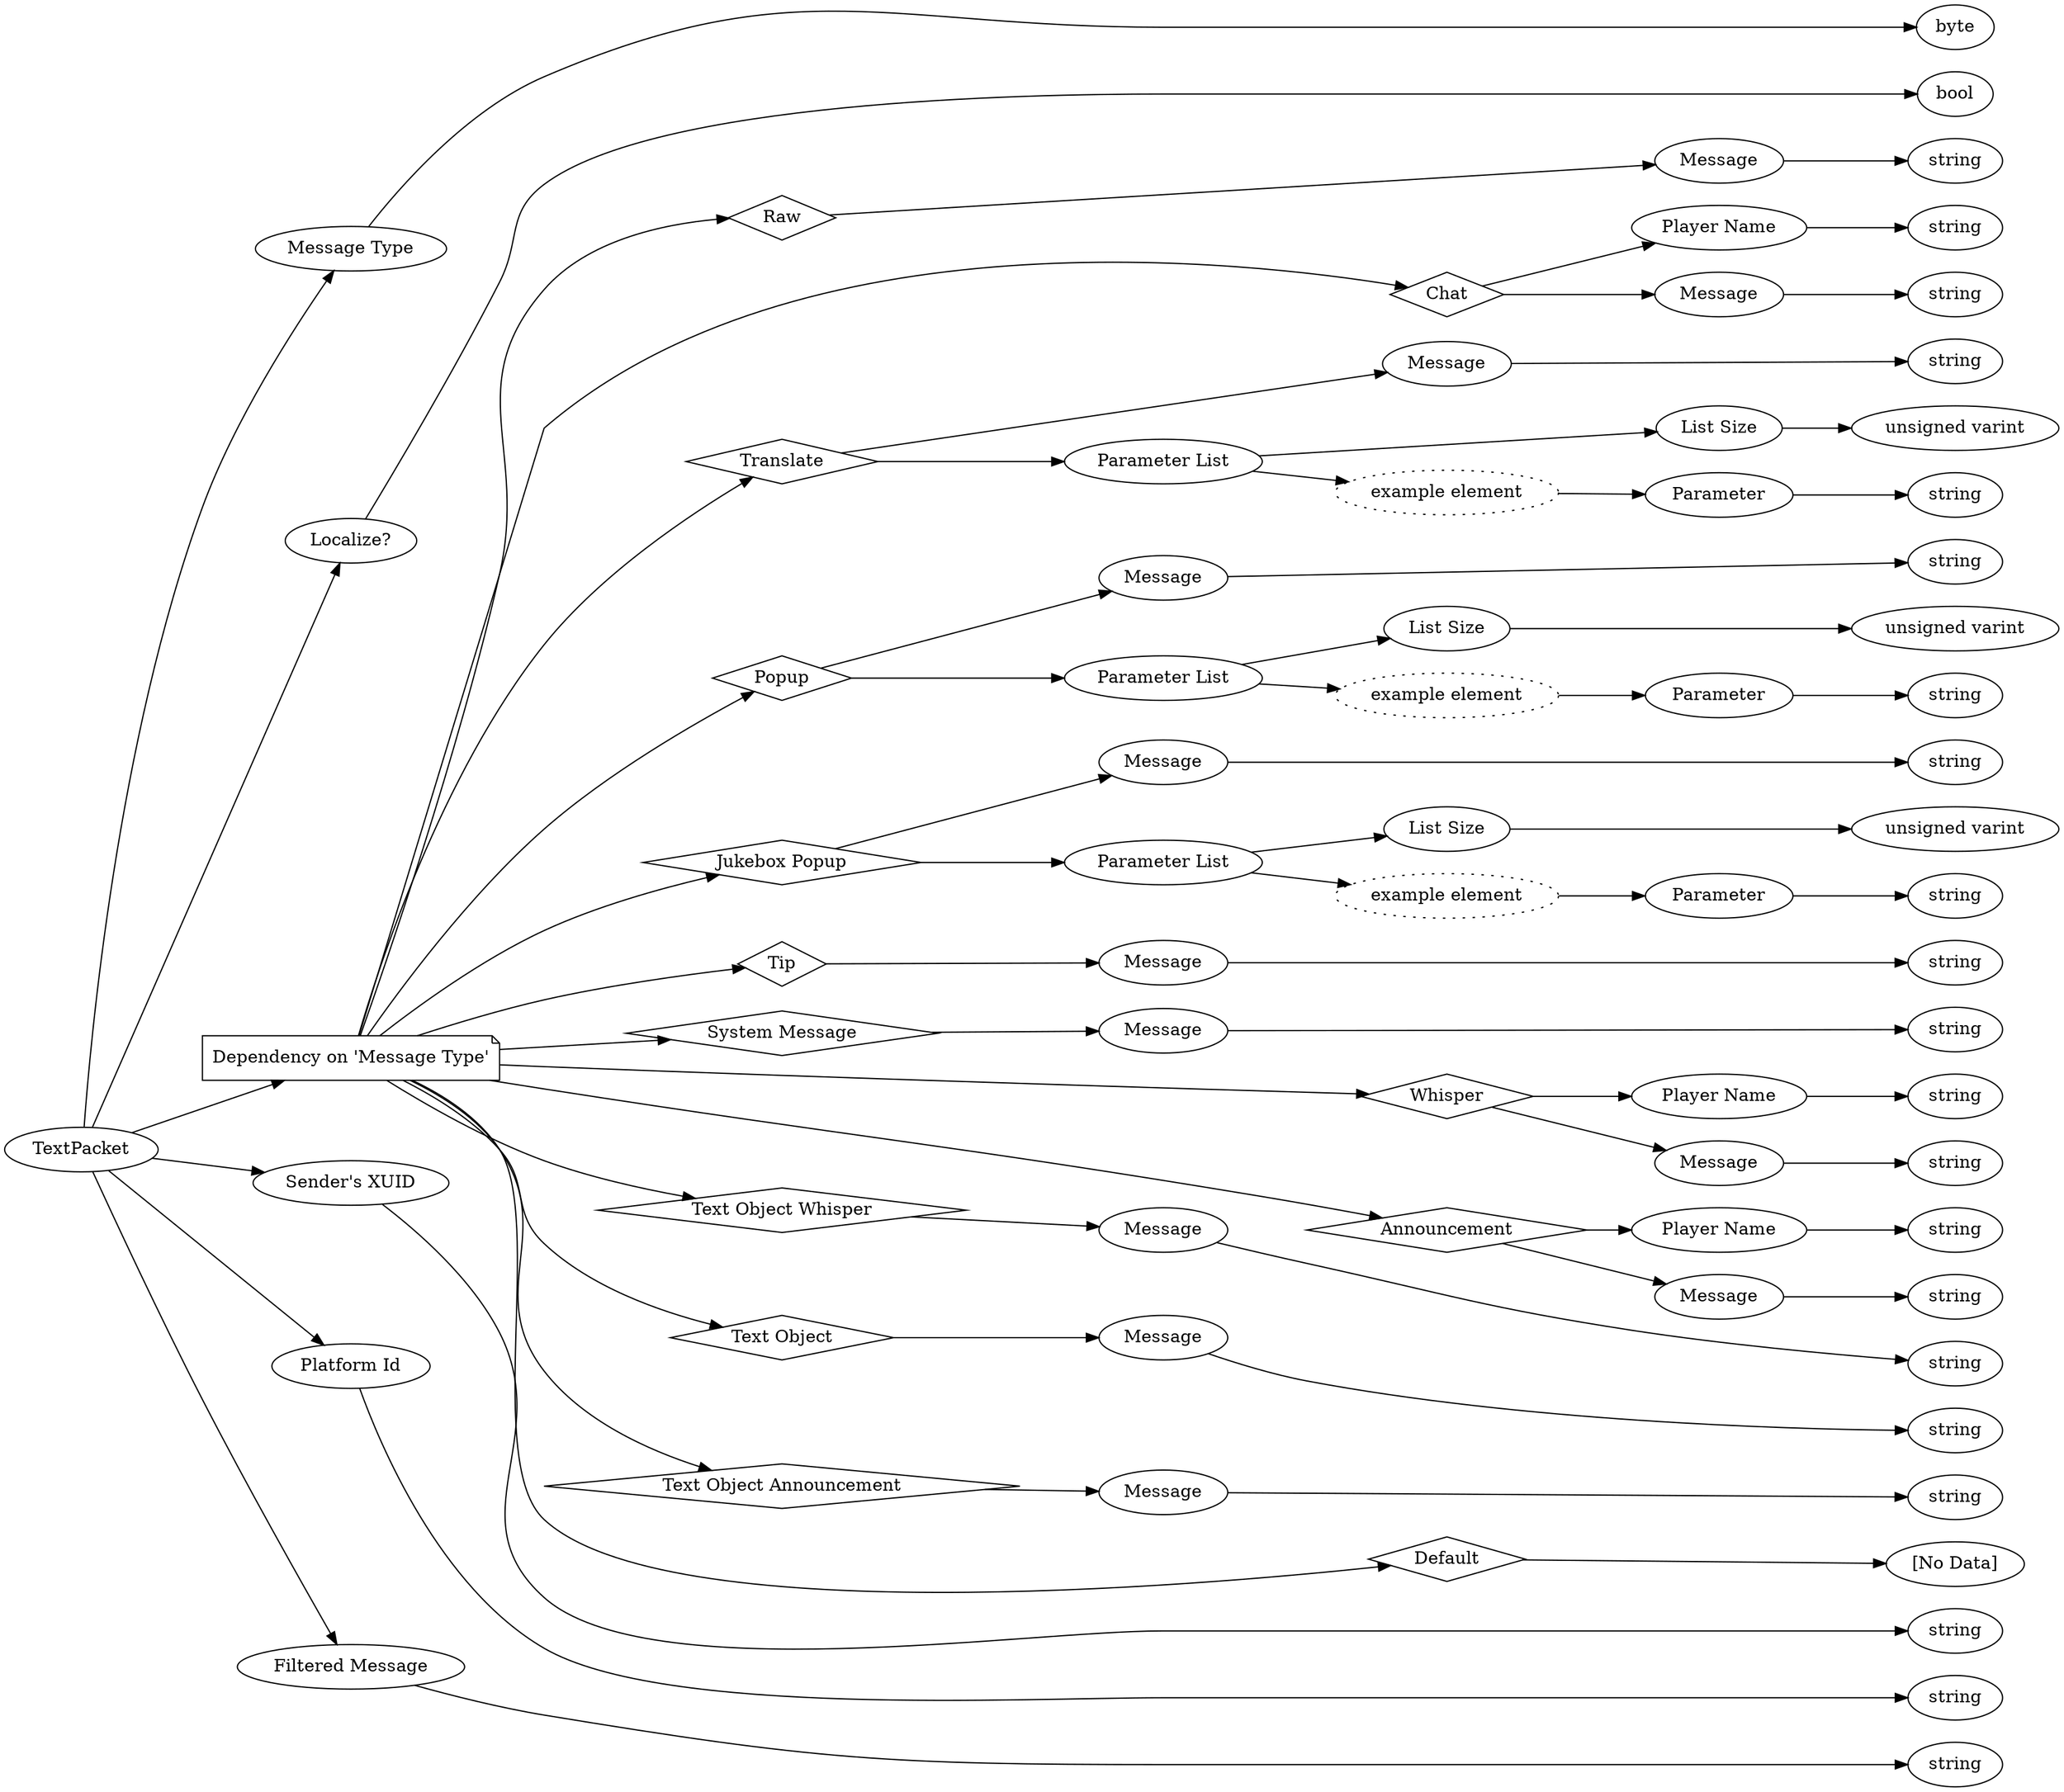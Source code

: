 digraph "TextPacket" {
rankdir = LR
0
0 -> 1
1 -> 2
0 -> 3
3 -> 4
0 -> 5
5 -> 6
6 -> 7
7 -> 8
5 -> 9
9 -> 10
10 -> 11
9 -> 12
12 -> 13
5 -> 14
14 -> 15
15 -> 16
14 -> 17
17 -> 18
18 -> 19
17 -> 20
20 -> 21
21 -> 22
5 -> 23
23 -> 24
24 -> 25
23 -> 26
26 -> 27
27 -> 28
26 -> 29
29 -> 30
30 -> 31
5 -> 32
32 -> 33
33 -> 34
32 -> 35
35 -> 36
36 -> 37
35 -> 38
38 -> 39
39 -> 40
5 -> 41
41 -> 42
42 -> 43
5 -> 44
44 -> 45
45 -> 46
5 -> 47
47 -> 48
48 -> 49
47 -> 50
50 -> 51
5 -> 52
52 -> 53
53 -> 54
52 -> 55
55 -> 56
5 -> 57
57 -> 58
58 -> 59
5 -> 60
60 -> 61
61 -> 62
5 -> 63
63 -> 64
64 -> 65
5 -> 66
66 -> 67
0 -> 68
68 -> 69
0 -> 70
70 -> 71
0 -> 72
72 -> 73

0 [label="TextPacket",comment="name: \"TextPacket\", typeName: \"\", id: 0, branchId: 9, recurseId: -1, attributes: 0, notes: \"\""];
1 [label="Message Type",comment="name: \"Message Type\", typeName: \"\", id: 1, branchId: 0, recurseId: -1, attributes: 0, notes: \"\""];
2 [label="byte",comment="name: \"byte\", typeName: \"\", id: 2, branchId: 0, recurseId: -1, attributes: 512, notes: \"\""];
3 [label="Localize?",comment="name: \"Localize?\", typeName: \"\", id: 3, branchId: 0, recurseId: -1, attributes: 0, notes: \"\""];
4 [label="bool",comment="name: \"bool\", typeName: \"\", id: 4, branchId: 0, recurseId: -1, attributes: 512, notes: \"\""];
5 [label="Dependency on 'Message Type'",shape=note,comment="name: \"Dependency on 'Message Type'\", typeName: \"\", id: 5, branchId: 0, recurseId: -1, attributes: 2, notes: \"\""];
6 [label="Raw",shape=diamond,comment="name: \"Raw\", typeName: \"\", id: 6, branchId: 0, recurseId: -1, attributes: 4, notes: \"\""];
7 [label="Message",comment="name: \"Message\", typeName: \"\", id: 7, branchId: 0, recurseId: -1, attributes: 0, notes: \"\""];
8 [label="string",comment="name: \"string\", typeName: \"\", id: 8, branchId: 0, recurseId: -1, attributes: 512, notes: \"\""];
9 [label="Chat",shape=diamond,comment="name: \"Chat\", typeName: \"\", id: 9, branchId: 1, recurseId: -1, attributes: 4, notes: \"\""];
10 [label="Player Name",comment="name: \"Player Name\", typeName: \"\", id: 10, branchId: 0, recurseId: -1, attributes: 0, notes: \"\""];
11 [label="string",comment="name: \"string\", typeName: \"\", id: 11, branchId: 0, recurseId: -1, attributes: 512, notes: \"\""];
12 [label="Message",comment="name: \"Message\", typeName: \"\", id: 12, branchId: 0, recurseId: -1, attributes: 0, notes: \"\""];
13 [label="string",comment="name: \"string\", typeName: \"\", id: 13, branchId: 0, recurseId: -1, attributes: 512, notes: \"\""];
14 [label="Translate",shape=diamond,comment="name: \"Translate\", typeName: \"\", id: 14, branchId: 2, recurseId: -1, attributes: 4, notes: \"\""];
15 [label="Message",comment="name: \"Message\", typeName: \"\", id: 15, branchId: 0, recurseId: -1, attributes: 0, notes: \"\""];
16 [label="string",comment="name: \"string\", typeName: \"\", id: 16, branchId: 0, recurseId: -1, attributes: 512, notes: \"\""];
17 [label="Parameter List",comment="name: \"Parameter List\", typeName: \"\", id: 17, branchId: 0, recurseId: -1, attributes: 8, notes: \"\""];
18 [label="List Size",comment="name: \"List Size\", typeName: \"\", id: 18, branchId: 0, recurseId: -1, attributes: 0, notes: \"\""];
19 [label="unsigned varint",comment="name: \"unsigned varint\", typeName: \"\", id: 19, branchId: 0, recurseId: -1, attributes: 512, notes: \"\""];
20 [label="example element",style=dotted,comment="name: \"example element\", typeName: \"\", id: 20, branchId: 0, recurseId: -1, attributes: 16, notes: \"\""];
21 [label="Parameter",comment="name: \"Parameter\", typeName: \"\", id: 21, branchId: 0, recurseId: -1, attributes: 0, notes: \"\""];
22 [label="string",comment="name: \"string\", typeName: \"\", id: 22, branchId: 0, recurseId: -1, attributes: 512, notes: \"\""];
23 [label="Popup",shape=diamond,comment="name: \"Popup\", typeName: \"\", id: 23, branchId: 3, recurseId: -1, attributes: 4, notes: \"\""];
24 [label="Message",comment="name: \"Message\", typeName: \"\", id: 24, branchId: 0, recurseId: -1, attributes: 0, notes: \"\""];
25 [label="string",comment="name: \"string\", typeName: \"\", id: 25, branchId: 0, recurseId: -1, attributes: 512, notes: \"\""];
26 [label="Parameter List",comment="name: \"Parameter List\", typeName: \"\", id: 26, branchId: 0, recurseId: -1, attributes: 8, notes: \"\""];
27 [label="List Size",comment="name: \"List Size\", typeName: \"\", id: 27, branchId: 0, recurseId: -1, attributes: 0, notes: \"\""];
28 [label="unsigned varint",comment="name: \"unsigned varint\", typeName: \"\", id: 28, branchId: 0, recurseId: -1, attributes: 512, notes: \"\""];
29 [label="example element",style=dotted,comment="name: \"example element\", typeName: \"\", id: 29, branchId: 0, recurseId: -1, attributes: 16, notes: \"\""];
30 [label="Parameter",comment="name: \"Parameter\", typeName: \"\", id: 30, branchId: 0, recurseId: -1, attributes: 0, notes: \"\""];
31 [label="string",comment="name: \"string\", typeName: \"\", id: 31, branchId: 0, recurseId: -1, attributes: 512, notes: \"\""];
32 [label="Jukebox Popup",shape=diamond,comment="name: \"Jukebox Popup\", typeName: \"\", id: 32, branchId: 4, recurseId: -1, attributes: 4, notes: \"\""];
33 [label="Message",comment="name: \"Message\", typeName: \"\", id: 33, branchId: 0, recurseId: -1, attributes: 0, notes: \"\""];
34 [label="string",comment="name: \"string\", typeName: \"\", id: 34, branchId: 0, recurseId: -1, attributes: 512, notes: \"\""];
35 [label="Parameter List",comment="name: \"Parameter List\", typeName: \"\", id: 35, branchId: 0, recurseId: -1, attributes: 8, notes: \"\""];
36 [label="List Size",comment="name: \"List Size\", typeName: \"\", id: 36, branchId: 0, recurseId: -1, attributes: 0, notes: \"\""];
37 [label="unsigned varint",comment="name: \"unsigned varint\", typeName: \"\", id: 37, branchId: 0, recurseId: -1, attributes: 512, notes: \"\""];
38 [label="example element",style=dotted,comment="name: \"example element\", typeName: \"\", id: 38, branchId: 0, recurseId: -1, attributes: 16, notes: \"\""];
39 [label="Parameter",comment="name: \"Parameter\", typeName: \"\", id: 39, branchId: 0, recurseId: -1, attributes: 0, notes: \"\""];
40 [label="string",comment="name: \"string\", typeName: \"\", id: 40, branchId: 0, recurseId: -1, attributes: 512, notes: \"\""];
41 [label="Tip",shape=diamond,comment="name: \"Tip\", typeName: \"\", id: 41, branchId: 5, recurseId: -1, attributes: 4, notes: \"\""];
42 [label="Message",comment="name: \"Message\", typeName: \"\", id: 42, branchId: 0, recurseId: -1, attributes: 0, notes: \"\""];
43 [label="string",comment="name: \"string\", typeName: \"\", id: 43, branchId: 0, recurseId: -1, attributes: 512, notes: \"\""];
44 [label="System Message",shape=diamond,comment="name: \"System Message\", typeName: \"\", id: 44, branchId: 6, recurseId: -1, attributes: 4, notes: \"\""];
45 [label="Message",comment="name: \"Message\", typeName: \"\", id: 45, branchId: 0, recurseId: -1, attributes: 0, notes: \"\""];
46 [label="string",comment="name: \"string\", typeName: \"\", id: 46, branchId: 0, recurseId: -1, attributes: 512, notes: \"\""];
47 [label="Whisper",shape=diamond,comment="name: \"Whisper\", typeName: \"\", id: 47, branchId: 7, recurseId: -1, attributes: 4, notes: \"\""];
48 [label="Player Name",comment="name: \"Player Name\", typeName: \"\", id: 48, branchId: 0, recurseId: -1, attributes: 0, notes: \"\""];
49 [label="string",comment="name: \"string\", typeName: \"\", id: 49, branchId: 0, recurseId: -1, attributes: 512, notes: \"\""];
50 [label="Message",comment="name: \"Message\", typeName: \"\", id: 50, branchId: 0, recurseId: -1, attributes: 0, notes: \"\""];
51 [label="string",comment="name: \"string\", typeName: \"\", id: 51, branchId: 0, recurseId: -1, attributes: 512, notes: \"\""];
52 [label="Announcement",shape=diamond,comment="name: \"Announcement\", typeName: \"\", id: 52, branchId: 8, recurseId: -1, attributes: 4, notes: \"\""];
53 [label="Player Name",comment="name: \"Player Name\", typeName: \"\", id: 53, branchId: 0, recurseId: -1, attributes: 0, notes: \"\""];
54 [label="string",comment="name: \"string\", typeName: \"\", id: 54, branchId: 0, recurseId: -1, attributes: 512, notes: \"\""];
55 [label="Message",comment="name: \"Message\", typeName: \"\", id: 55, branchId: 0, recurseId: -1, attributes: 0, notes: \"\""];
56 [label="string",comment="name: \"string\", typeName: \"\", id: 56, branchId: 0, recurseId: -1, attributes: 512, notes: \"\""];
57 [label="Text Object Whisper",shape=diamond,comment="name: \"Text Object Whisper\", typeName: \"\", id: 57, branchId: 9, recurseId: -1, attributes: 4, notes: \"\""];
58 [label="Message",comment="name: \"Message\", typeName: \"\", id: 58, branchId: 0, recurseId: -1, attributes: 0, notes: \"\""];
59 [label="string",comment="name: \"string\", typeName: \"\", id: 59, branchId: 0, recurseId: -1, attributes: 512, notes: \"\""];
60 [label="Text Object",shape=diamond,comment="name: \"Text Object\", typeName: \"\", id: 60, branchId: 10, recurseId: -1, attributes: 4, notes: \"\""];
61 [label="Message",comment="name: \"Message\", typeName: \"\", id: 61, branchId: 0, recurseId: -1, attributes: 0, notes: \"\""];
62 [label="string",comment="name: \"string\", typeName: \"\", id: 62, branchId: 0, recurseId: -1, attributes: 512, notes: \"\""];
63 [label="Text Object Announcement",shape=diamond,comment="name: \"Text Object Announcement\", typeName: \"\", id: 63, branchId: 11, recurseId: -1, attributes: 4, notes: \"\""];
64 [label="Message",comment="name: \"Message\", typeName: \"\", id: 64, branchId: 0, recurseId: -1, attributes: 0, notes: \"\""];
65 [label="string",comment="name: \"string\", typeName: \"\", id: 65, branchId: 0, recurseId: -1, attributes: 512, notes: \"\""];
66 [label="Default",shape=diamond,comment="name: \"Default\", typeName: \"\", id: 66, branchId: 12, recurseId: -1, attributes: 4, notes: \"\""];
67 [label="[No Data]",comment="name: \"[No Data]\", typeName: \"\", id: 67, branchId: 0, recurseId: -1, attributes: 512, notes: \"\""];
68 [label="Sender's XUID",comment="name: \"Sender's XUID\", typeName: \"\", id: 68, branchId: 0, recurseId: -1, attributes: 0, notes: \"\""];
69 [label="string",comment="name: \"string\", typeName: \"\", id: 69, branchId: 0, recurseId: -1, attributes: 512, notes: \"\""];
70 [label="Platform Id",comment="name: \"Platform Id\", typeName: \"\", id: 70, branchId: 0, recurseId: -1, attributes: 0, notes: \"\""];
71 [label="string",comment="name: \"string\", typeName: \"\", id: 71, branchId: 0, recurseId: -1, attributes: 512, notes: \"\""];
72 [label="Filtered Message",comment="name: \"Filtered Message\", typeName: \"\", id: 72, branchId: 0, recurseId: -1, attributes: 0, notes: \"\""];
73 [label="string",comment="name: \"string\", typeName: \"\", id: 73, branchId: 0, recurseId: -1, attributes: 512, notes: \"\""];
{ rank = max;2;4;8;11;13;16;19;22;25;28;31;34;37;40;43;46;49;51;54;56;59;62;65;67;69;71;73}

}
